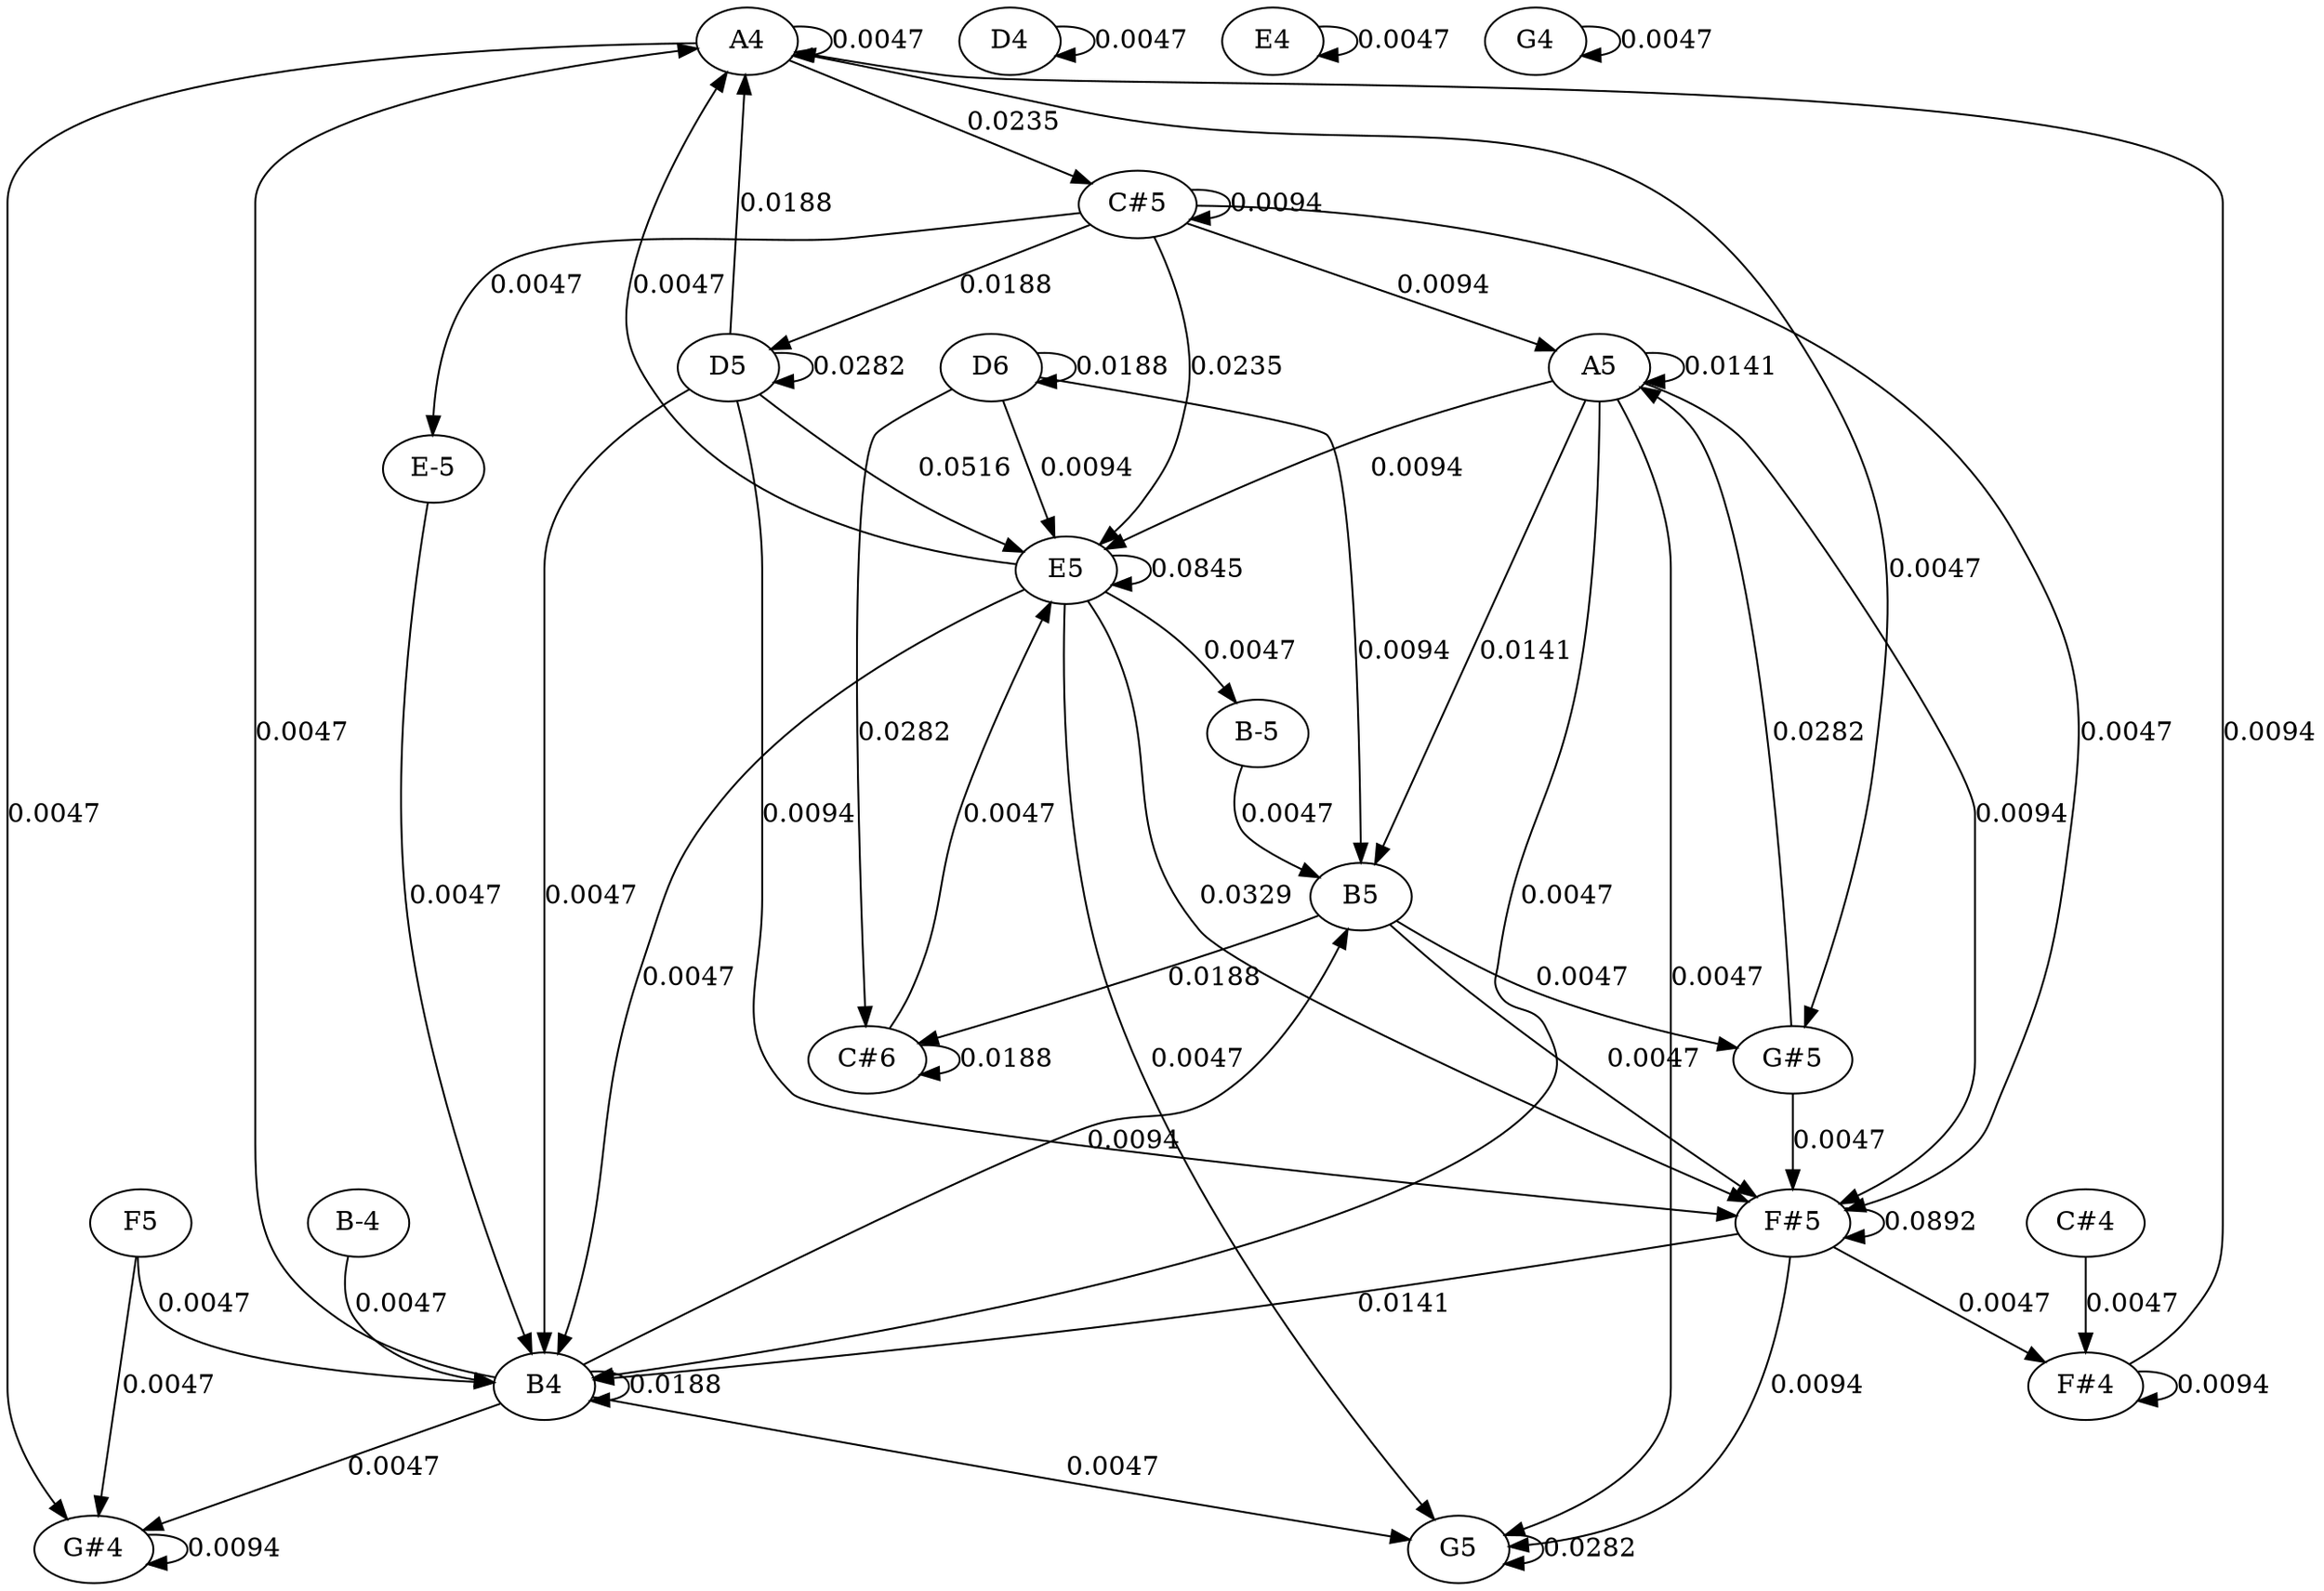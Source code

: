 strict graph {
	graph [bb="0,0,1126.5,864"];
	node [label="\N"];
	edge [arrowtype=normal,
		dir=forward
	];
	A4	 [height="0.5",
		pos="362,846",
		width="0.75"];
	A4 -- A4	 [label="0.0047",
		lp="426.25,846",
		pos="e,386.53,837.88 386.53,854.12 397.51,854.89 407,852.19 407,846 407,841.84 402.72,839.26 396.57,838.24"];
	"C#5"	 [height="0.5",
		pos="529,756",
		width="0.75187"];
	A4 -- "C#5"	 [label="0.0235",
		lp="480.25,801",
		pos="e,508.36,767.88 382.48,834.21 411.77,818.77 465.82,790.29 499.45,772.57"];
	"G#4"	 [height="0.5",
		pos="46,18",
		width="0.75927"];
	A4 -- "G#4"	 [label="0.0047",
		lp="19.25,423",
		pos="e,32.447,33.973 335.09,844.23 251.19,841.1 0,825.96 0,757 0,757 0,757 0,107 0,82.924 13.69,58.928 26.133,42.089"];
	"G#5"	 [height="0.5",
		pos="872,288",
		width="0.75927"];
	A4 -- "G#5"	 [label="0.0047",
		lp="932.25,558",
		pos="e,879.44,305.48 387.01,838.99 415.23,832.16 462.49,820.58 503,810 669.86,766.41 786.56,834.92 870,684 920.95,591.85 915.68,554.93\
 907,450 902.32,393.42 901.3,378.67 886,324 885.16,321.01 884.15,317.92 883.07,314.88"];
	"C#5" -- "C#5"	 [label="0.0094",
		lp="593.25,756",
		pos="e,553.53,747.88 553.53,764.12 564.51,764.89 574,762.19 574,756 574,751.84 569.72,749.26 563.57,748.24"];
	A5	 [height="0.5",
		pos="778,666",
		width="0.75"];
	"C#5" -- A5	 [label="0.0094",
		lp="695.25,711",
		pos="e,754.46,675.32 552.43,746.72 596.92,731 693.75,696.77 744.87,678.71"];
	E5	 [height="0.5",
		pos="522,558",
		width="0.75"];
	"C#5" -- E5	 [label="0.0235",
		lp="605.25,666",
		pos="e,536.51,573.44 543.98,740.87 556.87,727.61 574.53,706.48 582,684 587.04,668.82 585.9,663.52 582,648 575.55,622.37 557.84,597.83\
 543.32,581.03"];
	"F#5"	 [height="0.5",
		pos="872,198",
		width="0.75"];
	"C#5" -- "F#5"	 [label="0.0047",
		lp="1045.2,468",
		pos="e,897.47,204.09 556.07,755.22 641.35,754.23 903.71,737.75 988,576 1050.9,455.36 1026.7,398.12 981,270 974.85,252.76 974.77,246.06\
 961,234 945.86,220.74 925.1,212.19 907.44,206.86"];
	D5	 [height="0.5",
		pos="362,666",
		width="0.75"];
	"C#5" -- D5	 [label="0.0188",
		lp="480.25,711",
		pos="e,382.64,677.88 508.52,744.21 479.23,728.77 425.18,700.29 391.55,682.57"];
	"E-5"	 [height="0.5",
		pos="210,612",
		width="0.75"];
	"C#5" -- "E-5"	 [label="0.0047",
		lp="266.25,711",
		pos="e,210.49,630.24 502.68,751.25 477.4,747.7 438.12,742.27 404,738 369.04,733.63 273.94,742.09 246.5,720 222.66,700.81 214.32,665.3\
 211.44,640.47"];
	"G#4" -- "G#4"	 [label="0.0094",
		lp="110.25,18",
		pos="e,70.532,9.8789 70.532,26.121 81.508,26.895 91,24.188 91,18 91,13.843 86.715,11.257 80.574,10.242"];
	"G#5" -- A5	 [label="0.0282",
		lp="884.25,468",
		pos="e,800.12,655.57 871.74,306.07 870.52,367.22 863.93,574.71 830,630 824.9,638.31 817,645.09 808.89,650.39"];
	"G#5" -- "F#5"	 [label="0.0047",
		lp="891.25,243",
		pos="e,872,216.05 872,269.61 872,257.24 872,240.37 872,226.22"];
	A5 -- A5	 [label="0.0141",
		lp="842.25,666",
		pos="e,802.53,657.88 802.53,674.12 813.51,674.89 823,672.19 823,666 823,661.84 818.72,659.26 812.57,658.24"];
	A5 -- E5	 [label="0.0094",
		lp="691.25,612",
		pos="e,542.92,569.97 753.58,657.93 731.79,651.4 699.15,641.06 671.5,630 629.13,613.06 581.8,589.81 551.96,574.6"];
	A5 -- "F#5"	 [label="0.0094",
		lp="986.25,423",
		pos="e,894.51,208.04 802.23,657.63 817.61,651.99 837.15,642.97 851,630 889.35,594.09 967,476.54 967,424 967,424 967,424 967,287 967,251.65\
 931.17,226.53 903.51,212.41"];
	B4	 [height="0.5",
		pos="270,108",
		width="0.75"];
	A5 -- B4	 [label="0.0047",
		lp="763.25,378",
		pos="e,297.12,108.23 776.97,647.56 775.11,617.95 770.75,556.03 764,504 754.6,431.54 742.25,414.8 736,342 735.32,334.03 733.4,331.57 736\
,324 739.29,314.41 746.71,315.59 750,306 755.19,290.87 759.34,282.99 750,270 644.85,123.83 400.62,108.5 307.23,108.21"];
	B5	 [height="0.5",
		pos="674,378",
		width="0.75"];
	A5 -- B5	 [label="0.0141",
		lp="745.25,513",
		pos="e,680.85,395.67 771.18,648.32 768.85,642.53 766.27,636 764,630 745.98,582.33 742.41,570.07 725.5,522 708.64,474.07 705.77,461.6 \
688,414 686.91,411.09 685.75,408.06 684.57,405.04"];
	G5	 [height="0.5",
		pos="698,18",
		width="0.75"];
	A5 -- G5	 [label="0.0047",
		lp="836.25,333",
		pos="e,722.74,25.411 784.19,648.11 786.03,642.43 787.86,636.01 789,630 821,461.03 816,415.97 816,244 816,244 816,244 816,107 816,65.016\
 767.41,40.677 732.59,28.626"];
	E5 -- A4	 [label="0.0047",
		lp="332.25,711",
		pos="e,352.25,829.11 495.58,561.79 451.07,568.09 362.45,587.94 326,648 292.82,702.66 325.9,780.46 347.15,819.94"];
	E5 -- E5	 [label="0.0845",
		lp="586.25,558",
		pos="e,546.53,549.88 546.53,566.12 557.51,566.89 567,564.19 567,558 567,553.84 562.72,551.26 556.57,550.24"];
	E5 -- "F#5"	 [label="0.0329",
		lp="619.25,378",
		pos="e,848.03,206.54 530.85,540.82 533.91,534.97 537.25,528.26 540,522 570.82,451.76 551.67,419.97 599.5,360 663.98,279.15 780.93,230.16\
 838.35,209.88"];
	E5 -- B4	 [label="0.0047",
		lp="332.25,333",
		pos="e,277.35,125.51 500.26,547.22 463.8,529.64 390.63,489.15 353,432 280.61,322.07 321.17,270.27 284,144 283.12,141.02 282.09,137.94\
 280.99,134.9"];
	E5 -- G5	 [label="0.0047",
		lp="577.25,288",
		pos="e,687,34.565 521.03,539.93 519.29,500.85 517.71,402.23 540,324 571.99,211.7 647.48,92.75 681.21,43.027"];
	"B-5"	 [height="0.5",
		pos="619,468",
		width="0.75"];
	E5 -- "B-5"	 [label="0.0047",
		lp="613.25,513",
		pos="e,608.46,485 542.47,546.18 553.35,539.9 566.58,531.4 577,522 586.35,513.57 595.23,502.91 602.4,493.36"];
	"F#5" -- "F#5"	 [label="0.0892",
		lp="936.25,198",
		pos="e,896.53,189.88 896.53,206.12 907.51,206.89 917,204.19 917,198 917,193.84 912.72,191.26 906.57,190.24"];
	"F#5" -- B4	 [label="0.0141",
		lp="697.25,153",
		pos="e,296.46,111.59 846.14,191.97 793.91,181.91 672.05,159.03 569,144 474.74,130.25 363.15,118.34 306.68,112.62"];
	"F#5" -- G5	 [label="0.0094",
		lp="885.25,108",
		pos="e,725.02,18.755 872.07,179.75 871.23,149.8 865.04,88.119 830,54 804.89,29.545 764.76,21.663 735.33,19.368"];
	"F#4"	 [height="0.5",
		pos="1016,108",
		width="0.75"];
	"F#5" -- "F#4"	 [label="0.0047",
		lp="976.25,153",
		pos="e,996.43,120.96 891.42,185.13 916.22,169.98 959.32,143.64 987.75,126.26"];
	D5 -- A4	 [label="0.0188",
		lp="381.25,756",
		pos="e,362,827.93 362,684.02 362,714.94 362,780.61 362,817.81"];
	D5 -- E5	 [label="0.0516",
		lp="479.25,612",
		pos="e,501.37,569.75 378.83,651.8 397.93,637.04 430.23,612.76 459.5,594 470.03,587.25 481.93,580.41 492.5,574.58"];
	D5 -- "F#5"	 [label="0.0094",
		lp="394.25,423",
		pos="e,845.45,202.04 365.42,647.82 369.27,626.92 375,590.52 375,559 375,559 375,559 375,377 375,328.92 356.97,303.97 391,270 406.81,254.22\
 725.41,215.98 835.2,203.22"];
	D5 -- D5	 [label="0.0282",
		lp="426.25,666",
		pos="e,386.53,657.88 386.53,674.12 397.51,674.89 407,672.19 407,666 407,661.84 402.72,659.26 396.57,658.24"];
	D5 -- B4	 [label="0.0047",
		lp="289.25,378",
		pos="e,270,126.2 342.04,653.84 314.98,637.06 270,602.62 270,559 270,559 270,559 270,197 270,176.63 270,153.61 270,136.22"];
	"E-5" -- B4	 [label="0.0047",
		lp="229.25,378",
		pos="e,262.72,125.53 209.95,594 209.84,557.66 209.59,469.72 209.5,396 209.48,380 207.81,375.91 209.5,360 219.89,262.35 227.33,237.92 \
256,144 256.91,141.03 257.96,137.96 259.07,134.92"];
	B4 -- A4	 [label="0.0047",
		lp="141.25,468",
		pos="e,335.86,841.11 244.36,113.85 223,118.81 192.54,128.09 170,144 130.38,171.97 122,193.5 122,242 122,757 122,757 122,757 122,799.86\
 258.64,828.14 325.72,839.44"];
	B4 -- "G#4"	 [label="0.0047",
		lp="198.25,63",
		pos="e,69.106,28.077 247.29,98.078 207.39,82.405 124.61,49.882 78.607,31.81"];
	B4 -- B4	 [label="0.0188",
		lp="334.25,108",
		pos="e,294.53,99.879 294.53,116.12 305.51,116.89 315,114.19 315,108 315,103.84 310.72,101.26 304.57,100.24"];
	B4 -- B5	 [label="0.0094",
		lp="553.25,243",
		pos="e,665.08,360.77 290.5,120.01 303.31,126.89 320.12,135.95 335,144 423.33,191.81 441.33,212.09 533.5,252 556.91,262.14 567.04,255.46\
 588,270 619.26,291.68 644.97,327.92 659.9,352.14"];
	B4 -- G5	 [label="0.0047",
		lp="547.25,63",
		pos="e,672.58,24.214 295.58,101.73 341.86,92.198 442.56,71.46 527.5,54 574.17,44.406 628.04,33.352 662.53,26.276"];
	B5 -- "G#5"	 [label="0.0047",
		lp="776.25,333",
		pos="e,846.48,294.58 691.21,363.93 707.35,352.16 732.54,335.06 756.5,324 782.35,312.06 813.3,302.94 836.65,297"];
	B5 -- "F#5"	 [label="0.0047",
		lp="802.25,288",
		pos="e,854.69,212.13 686.91,361.63 696.28,350.76 709.46,336.03 722,324 763.58,284.1 816.09,242.06 846.67,218.33"];
	"C#6"	 [height="0.5",
		pos="427,288",
		width="0.75187"];
	B5 -- "C#6"	 [label="0.0188",
		lp="592.25,333",
		pos="e,450.36,297.32 650.76,368.72 606.63,353 510.57,318.77 459.86,300.71"];
	G5 -- G5	 [label="0.0282",
		lp="762.25,18",
		pos="e,722.53,9.8789 722.53,26.121 733.51,26.895 743,24.188 743,18 743,13.843 738.72,11.257 732.57,10.242"];
	"C#6" -- E5	 [label="0.0047",
		lp="493.25,423",
		pos="e,515.06,540.6 435.18,305.52 437.87,311.28 440.74,317.85 443,324 460.2,370.82 457.68,384.7 473.5,432 485.11,466.73 500.77,505.98\
 511.11,531.08"];
	"C#6" -- "C#6"	 [label="0.0188",
		lp="491.25,288",
		pos="e,451.53,279.88 451.53,296.12 462.51,296.89 472,294.19 472,288 472,283.84 467.72,281.26 461.57,280.24"];
	"B-5" -- B5	 [label="0.0047",
		lp="641.25,423",
		pos="e,651.32,388.17 616.02,449.68 615.02,438.76 615.42,424.74 621.5,414 626.33,405.46 634.21,398.61 642.42,393.31"];
	"F#4" -- A4	 [label="0.0094",
		lp="1107.2,468",
		pos="e,387.69,839.75 1035.3,121.02 1056.6,135.97 1088,163.64 1088,197 1088,757 1088,757 1088,757 1088,827.88 524.12,817.61 454,828 435.37\
,830.76 414.75,834.51 397.76,837.78"];
	"F#4" -- "F#4"	 [label="0.0094",
		lp="1080.2,108",
		pos="e,1040.5,99.879 1040.5,116.12 1051.5,116.89 1061,114.19 1061,108 1061,103.84 1056.7,101.26 1050.6,100.24"];
	"B-4"	 [height="0.5",
		pos="177,198",
		width="0.75"];
	"B-4" -- B4	 [label="0.0047",
		lp="199.25,153",
		pos="e,243.48,111.56 173.3,179.68 171.93,168.49 172.18,154.16 179.5,144 191.94,126.74 214.13,117.99 233.43,113.56"];
	"C#4"	 [height="0.5",
		pos="1016,198",
		width="0.75187"];
	"C#4" -- "F#4"	 [label="0.0047",
		lp="1035.2,153",
		pos="e,1016,126.05 1016,179.61 1016,167.24 1016,150.37 1016,136.22"];
	D4	 [height="0.5",
		pos="490,846",
		width="0.75"];
	D4 -- D4	 [label="0.0047",
		lp="554.25,846",
		pos="e,514.53,837.88 514.53,854.12 525.51,854.89 535,852.19 535,846 535,841.84 530.72,839.26 524.57,838.24"];
	D6	 [height="0.5",
		pos="490,666",
		width="0.75"];
	D6 -- E5	 [label="0.0094",
		lp="530.25,612",
		pos="e,516.87,575.99 495.14,647.97 500.2,631.2 508.01,605.34 513.91,585.81"];
	D6 -- B5	 [label="0.0094",
		lp="694.25,513",
		pos="e,674.72,396.34 515.55,660.15 559.12,651.76 643.57,634.97 648,630 676.89,597.59 676.63,464.88 675.04,406.63"];
	D6 -- "C#6"	 [label="0.0282",
		lp="436.25,468",
		pos="e,425.34,306.01 469.05,654.36 455.21,646.86 438.92,636.95 435,630 404.96,576.76 418.17,387.61 424.41,316.39"];
	D6 -- D6	 [label="0.0188",
		lp="554.25,666",
		pos="e,514.53,657.88 514.53,674.12 525.51,674.89 535,672.19 535,666 535,661.84 530.72,659.26 524.57,658.24"];
	E4	 [height="0.5",
		pos="618,846",
		width="0.75"];
	E4 -- E4	 [label="0.0047",
		lp="682.25,846",
		pos="e,642.53,837.88 642.53,854.12 653.51,854.89 663,852.19 663,846 663,841.84 658.72,839.26 652.57,838.24"];
	F5	 [height="0.5",
		pos="67,198",
		width="0.75"];
	F5 -- "G#4"	 [label="0.0047",
		lp="78.25,108",
		pos="e,48.007,36.016 64.986,179.93 61.333,148.97 53.586,83.299 49.201,46.129"];
	F5 -- B4	 [label="0.0047",
		lp="100.25,153",
		pos="e,242.97,110.47 66.824,179.81 67.664,168.08 70.792,153.08 80.5,144 102.07,123.83 184.01,114.83 232.8,111.19"];
	G4	 [height="0.5",
		pos="746,846",
		width="0.75"];
	G4 -- G4	 [label="0.0047",
		lp="810.25,846",
		pos="e,770.53,837.88 770.53,854.12 781.51,854.89 791,852.19 791,846 791,841.84 786.72,839.26 780.57,838.24"];
}
